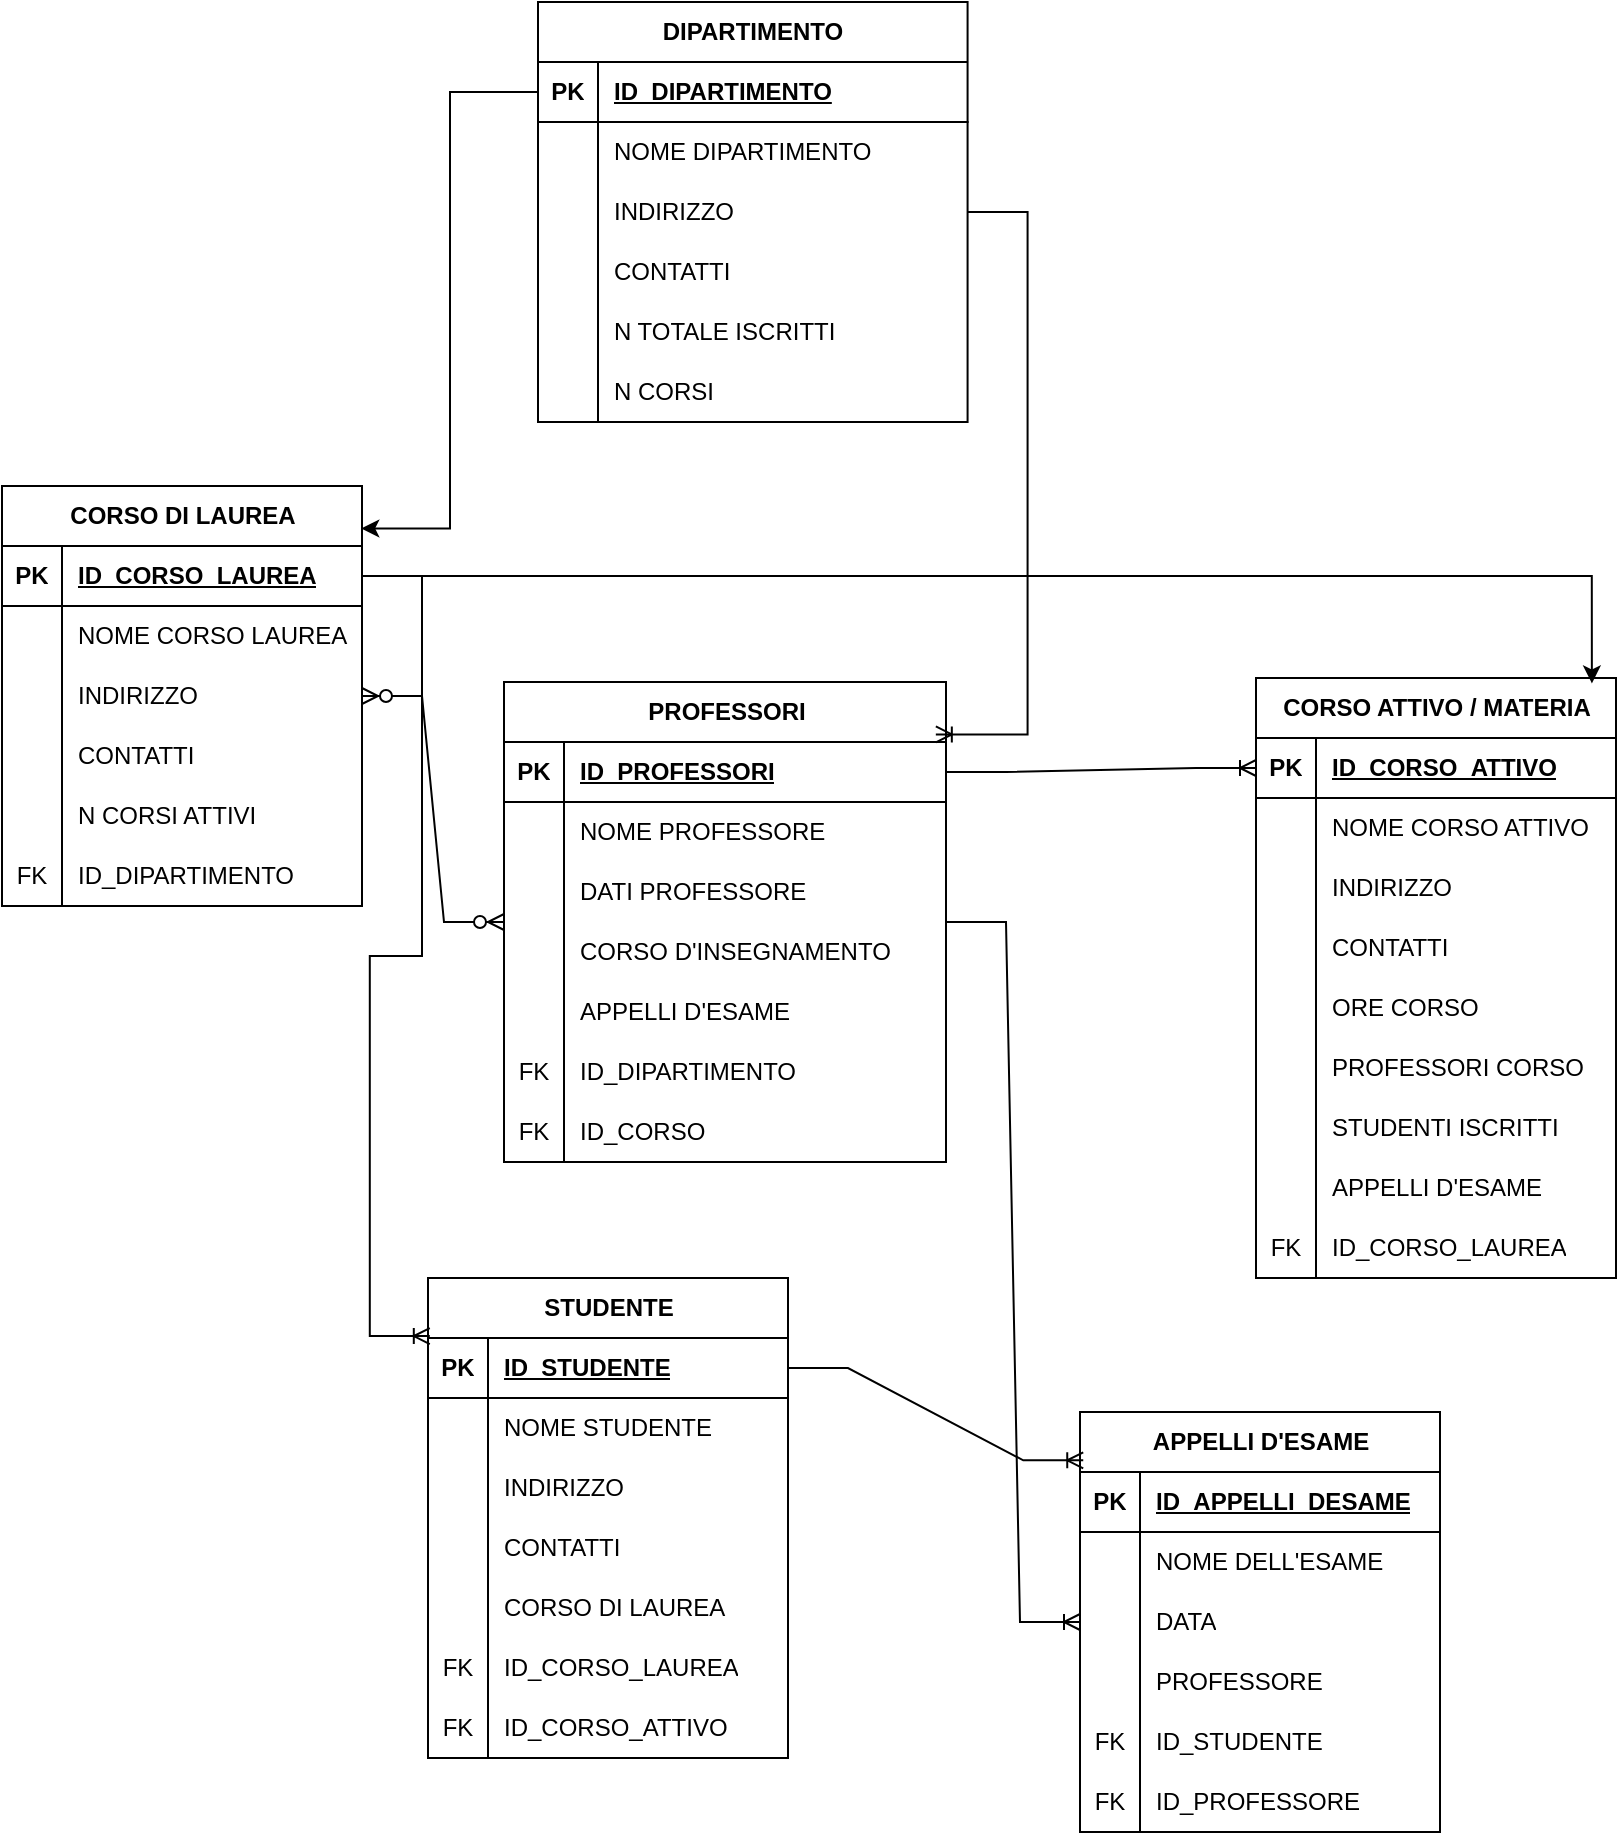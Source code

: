 <mxfile version="27.0.5">
  <diagram name="Pagina-1" id="VRRBLVnCwjJl4GvsyUA9">
    <mxGraphModel dx="1497" dy="1059" grid="0" gridSize="10" guides="1" tooltips="1" connect="1" arrows="1" fold="1" page="0" pageScale="1" pageWidth="827" pageHeight="1169" math="0" shadow="0">
      <root>
        <mxCell id="0" />
        <mxCell id="1" parent="0" />
        <mxCell id="5zxnj5WFLZUuSkXg9gsY-158" value="DIPARTIMENTO" style="shape=table;startSize=30;container=1;collapsible=1;childLayout=tableLayout;fixedRows=1;rowLines=0;fontStyle=1;align=center;resizeLast=1;html=1;" vertex="1" parent="1">
          <mxGeometry x="130" y="-235" width="214.79" height="210" as="geometry" />
        </mxCell>
        <mxCell id="5zxnj5WFLZUuSkXg9gsY-159" value="" style="shape=tableRow;horizontal=0;startSize=0;swimlaneHead=0;swimlaneBody=0;fillColor=none;collapsible=0;dropTarget=0;points=[[0,0.5],[1,0.5]];portConstraint=eastwest;top=0;left=0;right=0;bottom=1;" vertex="1" parent="5zxnj5WFLZUuSkXg9gsY-158">
          <mxGeometry y="30" width="214.79" height="30" as="geometry" />
        </mxCell>
        <mxCell id="5zxnj5WFLZUuSkXg9gsY-160" value="PK" style="shape=partialRectangle;connectable=0;fillColor=none;top=0;left=0;bottom=0;right=0;fontStyle=1;overflow=hidden;whiteSpace=wrap;html=1;" vertex="1" parent="5zxnj5WFLZUuSkXg9gsY-159">
          <mxGeometry width="30" height="30" as="geometry">
            <mxRectangle width="30" height="30" as="alternateBounds" />
          </mxGeometry>
        </mxCell>
        <mxCell id="5zxnj5WFLZUuSkXg9gsY-161" value="ID_DIPARTIMENTO" style="shape=partialRectangle;connectable=0;fillColor=none;top=0;left=0;bottom=0;right=0;align=left;spacingLeft=6;fontStyle=5;overflow=hidden;whiteSpace=wrap;html=1;" vertex="1" parent="5zxnj5WFLZUuSkXg9gsY-159">
          <mxGeometry x="30" width="184.79" height="30" as="geometry">
            <mxRectangle width="184.79" height="30" as="alternateBounds" />
          </mxGeometry>
        </mxCell>
        <mxCell id="5zxnj5WFLZUuSkXg9gsY-193" style="shape=tableRow;horizontal=0;startSize=0;swimlaneHead=0;swimlaneBody=0;fillColor=none;collapsible=0;dropTarget=0;points=[[0,0.5],[1,0.5]];portConstraint=eastwest;top=0;left=0;right=0;bottom=0;" vertex="1" parent="5zxnj5WFLZUuSkXg9gsY-158">
          <mxGeometry y="60" width="214.79" height="30" as="geometry" />
        </mxCell>
        <mxCell id="5zxnj5WFLZUuSkXg9gsY-194" style="shape=partialRectangle;connectable=0;fillColor=none;top=0;left=0;bottom=0;right=0;editable=1;overflow=hidden;whiteSpace=wrap;html=1;" vertex="1" parent="5zxnj5WFLZUuSkXg9gsY-193">
          <mxGeometry width="30" height="30" as="geometry">
            <mxRectangle width="30" height="30" as="alternateBounds" />
          </mxGeometry>
        </mxCell>
        <mxCell id="5zxnj5WFLZUuSkXg9gsY-195" value="NOME DIPARTIMENTO" style="shape=partialRectangle;connectable=0;fillColor=none;top=0;left=0;bottom=0;right=0;align=left;spacingLeft=6;overflow=hidden;whiteSpace=wrap;html=1;" vertex="1" parent="5zxnj5WFLZUuSkXg9gsY-193">
          <mxGeometry x="30" width="184.79" height="30" as="geometry">
            <mxRectangle width="184.79" height="30" as="alternateBounds" />
          </mxGeometry>
        </mxCell>
        <mxCell id="5zxnj5WFLZUuSkXg9gsY-162" value="" style="shape=tableRow;horizontal=0;startSize=0;swimlaneHead=0;swimlaneBody=0;fillColor=none;collapsible=0;dropTarget=0;points=[[0,0.5],[1,0.5]];portConstraint=eastwest;top=0;left=0;right=0;bottom=0;" vertex="1" parent="5zxnj5WFLZUuSkXg9gsY-158">
          <mxGeometry y="90" width="214.79" height="30" as="geometry" />
        </mxCell>
        <mxCell id="5zxnj5WFLZUuSkXg9gsY-163" value="" style="shape=partialRectangle;connectable=0;fillColor=none;top=0;left=0;bottom=0;right=0;editable=1;overflow=hidden;whiteSpace=wrap;html=1;" vertex="1" parent="5zxnj5WFLZUuSkXg9gsY-162">
          <mxGeometry width="30" height="30" as="geometry">
            <mxRectangle width="30" height="30" as="alternateBounds" />
          </mxGeometry>
        </mxCell>
        <mxCell id="5zxnj5WFLZUuSkXg9gsY-164" value="INDIRIZZO" style="shape=partialRectangle;connectable=0;fillColor=none;top=0;left=0;bottom=0;right=0;align=left;spacingLeft=6;overflow=hidden;whiteSpace=wrap;html=1;" vertex="1" parent="5zxnj5WFLZUuSkXg9gsY-162">
          <mxGeometry x="30" width="184.79" height="30" as="geometry">
            <mxRectangle width="184.79" height="30" as="alternateBounds" />
          </mxGeometry>
        </mxCell>
        <mxCell id="5zxnj5WFLZUuSkXg9gsY-165" value="" style="shape=tableRow;horizontal=0;startSize=0;swimlaneHead=0;swimlaneBody=0;fillColor=none;collapsible=0;dropTarget=0;points=[[0,0.5],[1,0.5]];portConstraint=eastwest;top=0;left=0;right=0;bottom=0;" vertex="1" parent="5zxnj5WFLZUuSkXg9gsY-158">
          <mxGeometry y="120" width="214.79" height="30" as="geometry" />
        </mxCell>
        <mxCell id="5zxnj5WFLZUuSkXg9gsY-166" value="" style="shape=partialRectangle;connectable=0;fillColor=none;top=0;left=0;bottom=0;right=0;editable=1;overflow=hidden;whiteSpace=wrap;html=1;" vertex="1" parent="5zxnj5WFLZUuSkXg9gsY-165">
          <mxGeometry width="30" height="30" as="geometry">
            <mxRectangle width="30" height="30" as="alternateBounds" />
          </mxGeometry>
        </mxCell>
        <mxCell id="5zxnj5WFLZUuSkXg9gsY-167" value="CONTATTI" style="shape=partialRectangle;connectable=0;fillColor=none;top=0;left=0;bottom=0;right=0;align=left;spacingLeft=6;overflow=hidden;whiteSpace=wrap;html=1;" vertex="1" parent="5zxnj5WFLZUuSkXg9gsY-165">
          <mxGeometry x="30" width="184.79" height="30" as="geometry">
            <mxRectangle width="184.79" height="30" as="alternateBounds" />
          </mxGeometry>
        </mxCell>
        <mxCell id="5zxnj5WFLZUuSkXg9gsY-171" style="shape=tableRow;horizontal=0;startSize=0;swimlaneHead=0;swimlaneBody=0;fillColor=none;collapsible=0;dropTarget=0;points=[[0,0.5],[1,0.5]];portConstraint=eastwest;top=0;left=0;right=0;bottom=0;" vertex="1" parent="5zxnj5WFLZUuSkXg9gsY-158">
          <mxGeometry y="150" width="214.79" height="30" as="geometry" />
        </mxCell>
        <mxCell id="5zxnj5WFLZUuSkXg9gsY-172" style="shape=partialRectangle;connectable=0;fillColor=none;top=0;left=0;bottom=0;right=0;editable=1;overflow=hidden;whiteSpace=wrap;html=1;" vertex="1" parent="5zxnj5WFLZUuSkXg9gsY-171">
          <mxGeometry width="30" height="30" as="geometry">
            <mxRectangle width="30" height="30" as="alternateBounds" />
          </mxGeometry>
        </mxCell>
        <mxCell id="5zxnj5WFLZUuSkXg9gsY-173" value="N TOTALE ISCRITTI" style="shape=partialRectangle;connectable=0;fillColor=none;top=0;left=0;bottom=0;right=0;align=left;spacingLeft=6;overflow=hidden;whiteSpace=wrap;html=1;" vertex="1" parent="5zxnj5WFLZUuSkXg9gsY-171">
          <mxGeometry x="30" width="184.79" height="30" as="geometry">
            <mxRectangle width="184.79" height="30" as="alternateBounds" />
          </mxGeometry>
        </mxCell>
        <mxCell id="5zxnj5WFLZUuSkXg9gsY-168" value="" style="shape=tableRow;horizontal=0;startSize=0;swimlaneHead=0;swimlaneBody=0;fillColor=none;collapsible=0;dropTarget=0;points=[[0,0.5],[1,0.5]];portConstraint=eastwest;top=0;left=0;right=0;bottom=0;" vertex="1" parent="5zxnj5WFLZUuSkXg9gsY-158">
          <mxGeometry y="180" width="214.79" height="30" as="geometry" />
        </mxCell>
        <mxCell id="5zxnj5WFLZUuSkXg9gsY-169" value="" style="shape=partialRectangle;connectable=0;fillColor=none;top=0;left=0;bottom=0;right=0;editable=1;overflow=hidden;whiteSpace=wrap;html=1;" vertex="1" parent="5zxnj5WFLZUuSkXg9gsY-168">
          <mxGeometry width="30" height="30" as="geometry">
            <mxRectangle width="30" height="30" as="alternateBounds" />
          </mxGeometry>
        </mxCell>
        <mxCell id="5zxnj5WFLZUuSkXg9gsY-170" value="N CORSI&amp;nbsp;" style="shape=partialRectangle;connectable=0;fillColor=none;top=0;left=0;bottom=0;right=0;align=left;spacingLeft=6;overflow=hidden;whiteSpace=wrap;html=1;" vertex="1" parent="5zxnj5WFLZUuSkXg9gsY-168">
          <mxGeometry x="30" width="184.79" height="30" as="geometry">
            <mxRectangle width="184.79" height="30" as="alternateBounds" />
          </mxGeometry>
        </mxCell>
        <mxCell id="5zxnj5WFLZUuSkXg9gsY-177" value="CORSO DI LAUREA" style="shape=table;startSize=30;container=1;collapsible=1;childLayout=tableLayout;fixedRows=1;rowLines=0;fontStyle=1;align=center;resizeLast=1;html=1;" vertex="1" parent="1">
          <mxGeometry x="-138" y="7" width="180" height="210" as="geometry" />
        </mxCell>
        <mxCell id="5zxnj5WFLZUuSkXg9gsY-178" value="" style="shape=tableRow;horizontal=0;startSize=0;swimlaneHead=0;swimlaneBody=0;fillColor=none;collapsible=0;dropTarget=0;points=[[0,0.5],[1,0.5]];portConstraint=eastwest;top=0;left=0;right=0;bottom=1;" vertex="1" parent="5zxnj5WFLZUuSkXg9gsY-177">
          <mxGeometry y="30" width="180" height="30" as="geometry" />
        </mxCell>
        <mxCell id="5zxnj5WFLZUuSkXg9gsY-179" value="PK" style="shape=partialRectangle;connectable=0;fillColor=none;top=0;left=0;bottom=0;right=0;fontStyle=1;overflow=hidden;whiteSpace=wrap;html=1;" vertex="1" parent="5zxnj5WFLZUuSkXg9gsY-178">
          <mxGeometry width="30" height="30" as="geometry">
            <mxRectangle width="30" height="30" as="alternateBounds" />
          </mxGeometry>
        </mxCell>
        <mxCell id="5zxnj5WFLZUuSkXg9gsY-180" value="ID_CORSO_LAUREA" style="shape=partialRectangle;connectable=0;fillColor=none;top=0;left=0;bottom=0;right=0;align=left;spacingLeft=6;fontStyle=5;overflow=hidden;whiteSpace=wrap;html=1;" vertex="1" parent="5zxnj5WFLZUuSkXg9gsY-178">
          <mxGeometry x="30" width="150" height="30" as="geometry">
            <mxRectangle width="150" height="30" as="alternateBounds" />
          </mxGeometry>
        </mxCell>
        <mxCell id="5zxnj5WFLZUuSkXg9gsY-181" value="" style="shape=tableRow;horizontal=0;startSize=0;swimlaneHead=0;swimlaneBody=0;fillColor=none;collapsible=0;dropTarget=0;points=[[0,0.5],[1,0.5]];portConstraint=eastwest;top=0;left=0;right=0;bottom=0;" vertex="1" parent="5zxnj5WFLZUuSkXg9gsY-177">
          <mxGeometry y="60" width="180" height="30" as="geometry" />
        </mxCell>
        <mxCell id="5zxnj5WFLZUuSkXg9gsY-182" value="" style="shape=partialRectangle;connectable=0;fillColor=none;top=0;left=0;bottom=0;right=0;editable=1;overflow=hidden;whiteSpace=wrap;html=1;" vertex="1" parent="5zxnj5WFLZUuSkXg9gsY-181">
          <mxGeometry width="30" height="30" as="geometry">
            <mxRectangle width="30" height="30" as="alternateBounds" />
          </mxGeometry>
        </mxCell>
        <mxCell id="5zxnj5WFLZUuSkXg9gsY-183" value="NOME CORSO LAUREA" style="shape=partialRectangle;connectable=0;fillColor=none;top=0;left=0;bottom=0;right=0;align=left;spacingLeft=6;overflow=hidden;whiteSpace=wrap;html=1;" vertex="1" parent="5zxnj5WFLZUuSkXg9gsY-181">
          <mxGeometry x="30" width="150" height="30" as="geometry">
            <mxRectangle width="150" height="30" as="alternateBounds" />
          </mxGeometry>
        </mxCell>
        <mxCell id="5zxnj5WFLZUuSkXg9gsY-184" value="" style="shape=tableRow;horizontal=0;startSize=0;swimlaneHead=0;swimlaneBody=0;fillColor=none;collapsible=0;dropTarget=0;points=[[0,0.5],[1,0.5]];portConstraint=eastwest;top=0;left=0;right=0;bottom=0;" vertex="1" parent="5zxnj5WFLZUuSkXg9gsY-177">
          <mxGeometry y="90" width="180" height="30" as="geometry" />
        </mxCell>
        <mxCell id="5zxnj5WFLZUuSkXg9gsY-185" value="" style="shape=partialRectangle;connectable=0;fillColor=none;top=0;left=0;bottom=0;right=0;editable=1;overflow=hidden;whiteSpace=wrap;html=1;" vertex="1" parent="5zxnj5WFLZUuSkXg9gsY-184">
          <mxGeometry width="30" height="30" as="geometry">
            <mxRectangle width="30" height="30" as="alternateBounds" />
          </mxGeometry>
        </mxCell>
        <mxCell id="5zxnj5WFLZUuSkXg9gsY-186" value="INDIRIZZO" style="shape=partialRectangle;connectable=0;fillColor=none;top=0;left=0;bottom=0;right=0;align=left;spacingLeft=6;overflow=hidden;whiteSpace=wrap;html=1;" vertex="1" parent="5zxnj5WFLZUuSkXg9gsY-184">
          <mxGeometry x="30" width="150" height="30" as="geometry">
            <mxRectangle width="150" height="30" as="alternateBounds" />
          </mxGeometry>
        </mxCell>
        <mxCell id="5zxnj5WFLZUuSkXg9gsY-187" value="" style="shape=tableRow;horizontal=0;startSize=0;swimlaneHead=0;swimlaneBody=0;fillColor=none;collapsible=0;dropTarget=0;points=[[0,0.5],[1,0.5]];portConstraint=eastwest;top=0;left=0;right=0;bottom=0;" vertex="1" parent="5zxnj5WFLZUuSkXg9gsY-177">
          <mxGeometry y="120" width="180" height="30" as="geometry" />
        </mxCell>
        <mxCell id="5zxnj5WFLZUuSkXg9gsY-188" value="" style="shape=partialRectangle;connectable=0;fillColor=none;top=0;left=0;bottom=0;right=0;editable=1;overflow=hidden;whiteSpace=wrap;html=1;" vertex="1" parent="5zxnj5WFLZUuSkXg9gsY-187">
          <mxGeometry width="30" height="30" as="geometry">
            <mxRectangle width="30" height="30" as="alternateBounds" />
          </mxGeometry>
        </mxCell>
        <mxCell id="5zxnj5WFLZUuSkXg9gsY-189" value="CONTATTI" style="shape=partialRectangle;connectable=0;fillColor=none;top=0;left=0;bottom=0;right=0;align=left;spacingLeft=6;overflow=hidden;whiteSpace=wrap;html=1;" vertex="1" parent="5zxnj5WFLZUuSkXg9gsY-187">
          <mxGeometry x="30" width="150" height="30" as="geometry">
            <mxRectangle width="150" height="30" as="alternateBounds" />
          </mxGeometry>
        </mxCell>
        <mxCell id="5zxnj5WFLZUuSkXg9gsY-196" style="shape=tableRow;horizontal=0;startSize=0;swimlaneHead=0;swimlaneBody=0;fillColor=none;collapsible=0;dropTarget=0;points=[[0,0.5],[1,0.5]];portConstraint=eastwest;top=0;left=0;right=0;bottom=0;" vertex="1" parent="5zxnj5WFLZUuSkXg9gsY-177">
          <mxGeometry y="150" width="180" height="30" as="geometry" />
        </mxCell>
        <mxCell id="5zxnj5WFLZUuSkXg9gsY-197" style="shape=partialRectangle;connectable=0;fillColor=none;top=0;left=0;bottom=0;right=0;editable=1;overflow=hidden;whiteSpace=wrap;html=1;" vertex="1" parent="5zxnj5WFLZUuSkXg9gsY-196">
          <mxGeometry width="30" height="30" as="geometry">
            <mxRectangle width="30" height="30" as="alternateBounds" />
          </mxGeometry>
        </mxCell>
        <mxCell id="5zxnj5WFLZUuSkXg9gsY-198" value="N CORSI ATTIVI" style="shape=partialRectangle;connectable=0;fillColor=none;top=0;left=0;bottom=0;right=0;align=left;spacingLeft=6;overflow=hidden;whiteSpace=wrap;html=1;" vertex="1" parent="5zxnj5WFLZUuSkXg9gsY-196">
          <mxGeometry x="30" width="150" height="30" as="geometry">
            <mxRectangle width="150" height="30" as="alternateBounds" />
          </mxGeometry>
        </mxCell>
        <mxCell id="5zxnj5WFLZUuSkXg9gsY-285" style="shape=tableRow;horizontal=0;startSize=0;swimlaneHead=0;swimlaneBody=0;fillColor=none;collapsible=0;dropTarget=0;points=[[0,0.5],[1,0.5]];portConstraint=eastwest;top=0;left=0;right=0;bottom=0;" vertex="1" parent="5zxnj5WFLZUuSkXg9gsY-177">
          <mxGeometry y="180" width="180" height="30" as="geometry" />
        </mxCell>
        <mxCell id="5zxnj5WFLZUuSkXg9gsY-286" value="FK" style="shape=partialRectangle;connectable=0;fillColor=none;top=0;left=0;bottom=0;right=0;editable=1;overflow=hidden;whiteSpace=wrap;html=1;" vertex="1" parent="5zxnj5WFLZUuSkXg9gsY-285">
          <mxGeometry width="30" height="30" as="geometry">
            <mxRectangle width="30" height="30" as="alternateBounds" />
          </mxGeometry>
        </mxCell>
        <mxCell id="5zxnj5WFLZUuSkXg9gsY-287" value="ID_DIPARTIMENTO" style="shape=partialRectangle;connectable=0;fillColor=none;top=0;left=0;bottom=0;right=0;align=left;spacingLeft=6;overflow=hidden;whiteSpace=wrap;html=1;" vertex="1" parent="5zxnj5WFLZUuSkXg9gsY-285">
          <mxGeometry x="30" width="150" height="30" as="geometry">
            <mxRectangle width="150" height="30" as="alternateBounds" />
          </mxGeometry>
        </mxCell>
        <mxCell id="5zxnj5WFLZUuSkXg9gsY-202" value="PROFESSORI" style="shape=table;startSize=30;container=1;collapsible=1;childLayout=tableLayout;fixedRows=1;rowLines=0;fontStyle=1;align=center;resizeLast=1;html=1;" vertex="1" parent="1">
          <mxGeometry x="113" y="105" width="221" height="240" as="geometry" />
        </mxCell>
        <mxCell id="5zxnj5WFLZUuSkXg9gsY-203" value="" style="shape=tableRow;horizontal=0;startSize=0;swimlaneHead=0;swimlaneBody=0;fillColor=none;collapsible=0;dropTarget=0;points=[[0,0.5],[1,0.5]];portConstraint=eastwest;top=0;left=0;right=0;bottom=1;" vertex="1" parent="5zxnj5WFLZUuSkXg9gsY-202">
          <mxGeometry y="30" width="221" height="30" as="geometry" />
        </mxCell>
        <mxCell id="5zxnj5WFLZUuSkXg9gsY-204" value="PK" style="shape=partialRectangle;connectable=0;fillColor=none;top=0;left=0;bottom=0;right=0;fontStyle=1;overflow=hidden;whiteSpace=wrap;html=1;" vertex="1" parent="5zxnj5WFLZUuSkXg9gsY-203">
          <mxGeometry width="30" height="30" as="geometry">
            <mxRectangle width="30" height="30" as="alternateBounds" />
          </mxGeometry>
        </mxCell>
        <mxCell id="5zxnj5WFLZUuSkXg9gsY-205" value="ID_PROFESSORI" style="shape=partialRectangle;connectable=0;fillColor=none;top=0;left=0;bottom=0;right=0;align=left;spacingLeft=6;fontStyle=5;overflow=hidden;whiteSpace=wrap;html=1;" vertex="1" parent="5zxnj5WFLZUuSkXg9gsY-203">
          <mxGeometry x="30" width="191" height="30" as="geometry">
            <mxRectangle width="191" height="30" as="alternateBounds" />
          </mxGeometry>
        </mxCell>
        <mxCell id="5zxnj5WFLZUuSkXg9gsY-206" value="" style="shape=tableRow;horizontal=0;startSize=0;swimlaneHead=0;swimlaneBody=0;fillColor=none;collapsible=0;dropTarget=0;points=[[0,0.5],[1,0.5]];portConstraint=eastwest;top=0;left=0;right=0;bottom=0;" vertex="1" parent="5zxnj5WFLZUuSkXg9gsY-202">
          <mxGeometry y="60" width="221" height="30" as="geometry" />
        </mxCell>
        <mxCell id="5zxnj5WFLZUuSkXg9gsY-207" value="" style="shape=partialRectangle;connectable=0;fillColor=none;top=0;left=0;bottom=0;right=0;editable=1;overflow=hidden;whiteSpace=wrap;html=1;" vertex="1" parent="5zxnj5WFLZUuSkXg9gsY-206">
          <mxGeometry width="30" height="30" as="geometry">
            <mxRectangle width="30" height="30" as="alternateBounds" />
          </mxGeometry>
        </mxCell>
        <mxCell id="5zxnj5WFLZUuSkXg9gsY-208" value="NOME PROFESSORE" style="shape=partialRectangle;connectable=0;fillColor=none;top=0;left=0;bottom=0;right=0;align=left;spacingLeft=6;overflow=hidden;whiteSpace=wrap;html=1;" vertex="1" parent="5zxnj5WFLZUuSkXg9gsY-206">
          <mxGeometry x="30" width="191" height="30" as="geometry">
            <mxRectangle width="191" height="30" as="alternateBounds" />
          </mxGeometry>
        </mxCell>
        <mxCell id="5zxnj5WFLZUuSkXg9gsY-209" value="" style="shape=tableRow;horizontal=0;startSize=0;swimlaneHead=0;swimlaneBody=0;fillColor=none;collapsible=0;dropTarget=0;points=[[0,0.5],[1,0.5]];portConstraint=eastwest;top=0;left=0;right=0;bottom=0;" vertex="1" parent="5zxnj5WFLZUuSkXg9gsY-202">
          <mxGeometry y="90" width="221" height="30" as="geometry" />
        </mxCell>
        <mxCell id="5zxnj5WFLZUuSkXg9gsY-210" value="" style="shape=partialRectangle;connectable=0;fillColor=none;top=0;left=0;bottom=0;right=0;editable=1;overflow=hidden;whiteSpace=wrap;html=1;" vertex="1" parent="5zxnj5WFLZUuSkXg9gsY-209">
          <mxGeometry width="30" height="30" as="geometry">
            <mxRectangle width="30" height="30" as="alternateBounds" />
          </mxGeometry>
        </mxCell>
        <mxCell id="5zxnj5WFLZUuSkXg9gsY-211" value="DATI PROFESSORE" style="shape=partialRectangle;connectable=0;fillColor=none;top=0;left=0;bottom=0;right=0;align=left;spacingLeft=6;overflow=hidden;whiteSpace=wrap;html=1;" vertex="1" parent="5zxnj5WFLZUuSkXg9gsY-209">
          <mxGeometry x="30" width="191" height="30" as="geometry">
            <mxRectangle width="191" height="30" as="alternateBounds" />
          </mxGeometry>
        </mxCell>
        <mxCell id="5zxnj5WFLZUuSkXg9gsY-212" value="" style="shape=tableRow;horizontal=0;startSize=0;swimlaneHead=0;swimlaneBody=0;fillColor=none;collapsible=0;dropTarget=0;points=[[0,0.5],[1,0.5]];portConstraint=eastwest;top=0;left=0;right=0;bottom=0;" vertex="1" parent="5zxnj5WFLZUuSkXg9gsY-202">
          <mxGeometry y="120" width="221" height="30" as="geometry" />
        </mxCell>
        <mxCell id="5zxnj5WFLZUuSkXg9gsY-213" value="" style="shape=partialRectangle;connectable=0;fillColor=none;top=0;left=0;bottom=0;right=0;editable=1;overflow=hidden;whiteSpace=wrap;html=1;" vertex="1" parent="5zxnj5WFLZUuSkXg9gsY-212">
          <mxGeometry width="30" height="30" as="geometry">
            <mxRectangle width="30" height="30" as="alternateBounds" />
          </mxGeometry>
        </mxCell>
        <mxCell id="5zxnj5WFLZUuSkXg9gsY-214" value="CORSO D&#39;INSEGNAMENTO" style="shape=partialRectangle;connectable=0;fillColor=none;top=0;left=0;bottom=0;right=0;align=left;spacingLeft=6;overflow=hidden;whiteSpace=wrap;html=1;" vertex="1" parent="5zxnj5WFLZUuSkXg9gsY-212">
          <mxGeometry x="30" width="191" height="30" as="geometry">
            <mxRectangle width="191" height="30" as="alternateBounds" />
          </mxGeometry>
        </mxCell>
        <mxCell id="5zxnj5WFLZUuSkXg9gsY-215" style="shape=tableRow;horizontal=0;startSize=0;swimlaneHead=0;swimlaneBody=0;fillColor=none;collapsible=0;dropTarget=0;points=[[0,0.5],[1,0.5]];portConstraint=eastwest;top=0;left=0;right=0;bottom=0;" vertex="1" parent="5zxnj5WFLZUuSkXg9gsY-202">
          <mxGeometry y="150" width="221" height="30" as="geometry" />
        </mxCell>
        <mxCell id="5zxnj5WFLZUuSkXg9gsY-216" style="shape=partialRectangle;connectable=0;fillColor=none;top=0;left=0;bottom=0;right=0;editable=1;overflow=hidden;whiteSpace=wrap;html=1;" vertex="1" parent="5zxnj5WFLZUuSkXg9gsY-215">
          <mxGeometry width="30" height="30" as="geometry">
            <mxRectangle width="30" height="30" as="alternateBounds" />
          </mxGeometry>
        </mxCell>
        <mxCell id="5zxnj5WFLZUuSkXg9gsY-217" value="APPELLI D&#39;ESAME" style="shape=partialRectangle;connectable=0;fillColor=none;top=0;left=0;bottom=0;right=0;align=left;spacingLeft=6;overflow=hidden;whiteSpace=wrap;html=1;" vertex="1" parent="5zxnj5WFLZUuSkXg9gsY-215">
          <mxGeometry x="30" width="191" height="30" as="geometry">
            <mxRectangle width="191" height="30" as="alternateBounds" />
          </mxGeometry>
        </mxCell>
        <mxCell id="5zxnj5WFLZUuSkXg9gsY-336" style="shape=tableRow;horizontal=0;startSize=0;swimlaneHead=0;swimlaneBody=0;fillColor=none;collapsible=0;dropTarget=0;points=[[0,0.5],[1,0.5]];portConstraint=eastwest;top=0;left=0;right=0;bottom=0;" vertex="1" parent="5zxnj5WFLZUuSkXg9gsY-202">
          <mxGeometry y="180" width="221" height="30" as="geometry" />
        </mxCell>
        <mxCell id="5zxnj5WFLZUuSkXg9gsY-337" value="FK" style="shape=partialRectangle;connectable=0;fillColor=none;top=0;left=0;bottom=0;right=0;editable=1;overflow=hidden;whiteSpace=wrap;html=1;" vertex="1" parent="5zxnj5WFLZUuSkXg9gsY-336">
          <mxGeometry width="30" height="30" as="geometry">
            <mxRectangle width="30" height="30" as="alternateBounds" />
          </mxGeometry>
        </mxCell>
        <mxCell id="5zxnj5WFLZUuSkXg9gsY-338" value="ID_DIPARTIMENTO" style="shape=partialRectangle;connectable=0;fillColor=none;top=0;left=0;bottom=0;right=0;align=left;spacingLeft=6;overflow=hidden;whiteSpace=wrap;html=1;" vertex="1" parent="5zxnj5WFLZUuSkXg9gsY-336">
          <mxGeometry x="30" width="191" height="30" as="geometry">
            <mxRectangle width="191" height="30" as="alternateBounds" />
          </mxGeometry>
        </mxCell>
        <mxCell id="5zxnj5WFLZUuSkXg9gsY-339" style="shape=tableRow;horizontal=0;startSize=0;swimlaneHead=0;swimlaneBody=0;fillColor=none;collapsible=0;dropTarget=0;points=[[0,0.5],[1,0.5]];portConstraint=eastwest;top=0;left=0;right=0;bottom=0;" vertex="1" parent="5zxnj5WFLZUuSkXg9gsY-202">
          <mxGeometry y="210" width="221" height="30" as="geometry" />
        </mxCell>
        <mxCell id="5zxnj5WFLZUuSkXg9gsY-340" value="FK" style="shape=partialRectangle;connectable=0;fillColor=none;top=0;left=0;bottom=0;right=0;editable=1;overflow=hidden;whiteSpace=wrap;html=1;" vertex="1" parent="5zxnj5WFLZUuSkXg9gsY-339">
          <mxGeometry width="30" height="30" as="geometry">
            <mxRectangle width="30" height="30" as="alternateBounds" />
          </mxGeometry>
        </mxCell>
        <mxCell id="5zxnj5WFLZUuSkXg9gsY-341" value="ID_CORSO" style="shape=partialRectangle;connectable=0;fillColor=none;top=0;left=0;bottom=0;right=0;align=left;spacingLeft=6;overflow=hidden;whiteSpace=wrap;html=1;" vertex="1" parent="5zxnj5WFLZUuSkXg9gsY-339">
          <mxGeometry x="30" width="191" height="30" as="geometry">
            <mxRectangle width="191" height="30" as="alternateBounds" />
          </mxGeometry>
        </mxCell>
        <mxCell id="5zxnj5WFLZUuSkXg9gsY-224" value="CORSO ATTIVO / MATERIA" style="shape=table;startSize=30;container=1;collapsible=1;childLayout=tableLayout;fixedRows=1;rowLines=0;fontStyle=1;align=center;resizeLast=1;html=1;" vertex="1" parent="1">
          <mxGeometry x="489" y="103" width="180" height="300" as="geometry" />
        </mxCell>
        <mxCell id="5zxnj5WFLZUuSkXg9gsY-225" value="" style="shape=tableRow;horizontal=0;startSize=0;swimlaneHead=0;swimlaneBody=0;fillColor=none;collapsible=0;dropTarget=0;points=[[0,0.5],[1,0.5]];portConstraint=eastwest;top=0;left=0;right=0;bottom=1;" vertex="1" parent="5zxnj5WFLZUuSkXg9gsY-224">
          <mxGeometry y="30" width="180" height="30" as="geometry" />
        </mxCell>
        <mxCell id="5zxnj5WFLZUuSkXg9gsY-226" value="PK" style="shape=partialRectangle;connectable=0;fillColor=none;top=0;left=0;bottom=0;right=0;fontStyle=1;overflow=hidden;whiteSpace=wrap;html=1;" vertex="1" parent="5zxnj5WFLZUuSkXg9gsY-225">
          <mxGeometry width="30" height="30" as="geometry">
            <mxRectangle width="30" height="30" as="alternateBounds" />
          </mxGeometry>
        </mxCell>
        <mxCell id="5zxnj5WFLZUuSkXg9gsY-227" value="ID_CORSO_ATTIVO" style="shape=partialRectangle;connectable=0;fillColor=none;top=0;left=0;bottom=0;right=0;align=left;spacingLeft=6;fontStyle=5;overflow=hidden;whiteSpace=wrap;html=1;" vertex="1" parent="5zxnj5WFLZUuSkXg9gsY-225">
          <mxGeometry x="30" width="150" height="30" as="geometry">
            <mxRectangle width="150" height="30" as="alternateBounds" />
          </mxGeometry>
        </mxCell>
        <mxCell id="5zxnj5WFLZUuSkXg9gsY-228" value="" style="shape=tableRow;horizontal=0;startSize=0;swimlaneHead=0;swimlaneBody=0;fillColor=none;collapsible=0;dropTarget=0;points=[[0,0.5],[1,0.5]];portConstraint=eastwest;top=0;left=0;right=0;bottom=0;" vertex="1" parent="5zxnj5WFLZUuSkXg9gsY-224">
          <mxGeometry y="60" width="180" height="30" as="geometry" />
        </mxCell>
        <mxCell id="5zxnj5WFLZUuSkXg9gsY-229" value="" style="shape=partialRectangle;connectable=0;fillColor=none;top=0;left=0;bottom=0;right=0;editable=1;overflow=hidden;whiteSpace=wrap;html=1;" vertex="1" parent="5zxnj5WFLZUuSkXg9gsY-228">
          <mxGeometry width="30" height="30" as="geometry">
            <mxRectangle width="30" height="30" as="alternateBounds" />
          </mxGeometry>
        </mxCell>
        <mxCell id="5zxnj5WFLZUuSkXg9gsY-230" value="NOME CORSO ATTIVO" style="shape=partialRectangle;connectable=0;fillColor=none;top=0;left=0;bottom=0;right=0;align=left;spacingLeft=6;overflow=hidden;whiteSpace=wrap;html=1;" vertex="1" parent="5zxnj5WFLZUuSkXg9gsY-228">
          <mxGeometry x="30" width="150" height="30" as="geometry">
            <mxRectangle width="150" height="30" as="alternateBounds" />
          </mxGeometry>
        </mxCell>
        <mxCell id="5zxnj5WFLZUuSkXg9gsY-231" value="" style="shape=tableRow;horizontal=0;startSize=0;swimlaneHead=0;swimlaneBody=0;fillColor=none;collapsible=0;dropTarget=0;points=[[0,0.5],[1,0.5]];portConstraint=eastwest;top=0;left=0;right=0;bottom=0;" vertex="1" parent="5zxnj5WFLZUuSkXg9gsY-224">
          <mxGeometry y="90" width="180" height="30" as="geometry" />
        </mxCell>
        <mxCell id="5zxnj5WFLZUuSkXg9gsY-232" value="" style="shape=partialRectangle;connectable=0;fillColor=none;top=0;left=0;bottom=0;right=0;editable=1;overflow=hidden;whiteSpace=wrap;html=1;" vertex="1" parent="5zxnj5WFLZUuSkXg9gsY-231">
          <mxGeometry width="30" height="30" as="geometry">
            <mxRectangle width="30" height="30" as="alternateBounds" />
          </mxGeometry>
        </mxCell>
        <mxCell id="5zxnj5WFLZUuSkXg9gsY-233" value="INDIRIZZO&amp;nbsp;" style="shape=partialRectangle;connectable=0;fillColor=none;top=0;left=0;bottom=0;right=0;align=left;spacingLeft=6;overflow=hidden;whiteSpace=wrap;html=1;" vertex="1" parent="5zxnj5WFLZUuSkXg9gsY-231">
          <mxGeometry x="30" width="150" height="30" as="geometry">
            <mxRectangle width="150" height="30" as="alternateBounds" />
          </mxGeometry>
        </mxCell>
        <mxCell id="5zxnj5WFLZUuSkXg9gsY-234" value="" style="shape=tableRow;horizontal=0;startSize=0;swimlaneHead=0;swimlaneBody=0;fillColor=none;collapsible=0;dropTarget=0;points=[[0,0.5],[1,0.5]];portConstraint=eastwest;top=0;left=0;right=0;bottom=0;" vertex="1" parent="5zxnj5WFLZUuSkXg9gsY-224">
          <mxGeometry y="120" width="180" height="30" as="geometry" />
        </mxCell>
        <mxCell id="5zxnj5WFLZUuSkXg9gsY-235" value="" style="shape=partialRectangle;connectable=0;fillColor=none;top=0;left=0;bottom=0;right=0;editable=1;overflow=hidden;whiteSpace=wrap;html=1;" vertex="1" parent="5zxnj5WFLZUuSkXg9gsY-234">
          <mxGeometry width="30" height="30" as="geometry">
            <mxRectangle width="30" height="30" as="alternateBounds" />
          </mxGeometry>
        </mxCell>
        <mxCell id="5zxnj5WFLZUuSkXg9gsY-236" value="CONTATTI" style="shape=partialRectangle;connectable=0;fillColor=none;top=0;left=0;bottom=0;right=0;align=left;spacingLeft=6;overflow=hidden;whiteSpace=wrap;html=1;" vertex="1" parent="5zxnj5WFLZUuSkXg9gsY-234">
          <mxGeometry x="30" width="150" height="30" as="geometry">
            <mxRectangle width="150" height="30" as="alternateBounds" />
          </mxGeometry>
        </mxCell>
        <mxCell id="5zxnj5WFLZUuSkXg9gsY-255" style="shape=tableRow;horizontal=0;startSize=0;swimlaneHead=0;swimlaneBody=0;fillColor=none;collapsible=0;dropTarget=0;points=[[0,0.5],[1,0.5]];portConstraint=eastwest;top=0;left=0;right=0;bottom=0;" vertex="1" parent="5zxnj5WFLZUuSkXg9gsY-224">
          <mxGeometry y="150" width="180" height="30" as="geometry" />
        </mxCell>
        <mxCell id="5zxnj5WFLZUuSkXg9gsY-256" style="shape=partialRectangle;connectable=0;fillColor=none;top=0;left=0;bottom=0;right=0;editable=1;overflow=hidden;whiteSpace=wrap;html=1;" vertex="1" parent="5zxnj5WFLZUuSkXg9gsY-255">
          <mxGeometry width="30" height="30" as="geometry">
            <mxRectangle width="30" height="30" as="alternateBounds" />
          </mxGeometry>
        </mxCell>
        <mxCell id="5zxnj5WFLZUuSkXg9gsY-257" value="ORE CORSO&amp;nbsp;" style="shape=partialRectangle;connectable=0;fillColor=none;top=0;left=0;bottom=0;right=0;align=left;spacingLeft=6;overflow=hidden;whiteSpace=wrap;html=1;" vertex="1" parent="5zxnj5WFLZUuSkXg9gsY-255">
          <mxGeometry x="30" width="150" height="30" as="geometry">
            <mxRectangle width="150" height="30" as="alternateBounds" />
          </mxGeometry>
        </mxCell>
        <mxCell id="5zxnj5WFLZUuSkXg9gsY-252" style="shape=tableRow;horizontal=0;startSize=0;swimlaneHead=0;swimlaneBody=0;fillColor=none;collapsible=0;dropTarget=0;points=[[0,0.5],[1,0.5]];portConstraint=eastwest;top=0;left=0;right=0;bottom=0;" vertex="1" parent="5zxnj5WFLZUuSkXg9gsY-224">
          <mxGeometry y="180" width="180" height="30" as="geometry" />
        </mxCell>
        <mxCell id="5zxnj5WFLZUuSkXg9gsY-253" style="shape=partialRectangle;connectable=0;fillColor=none;top=0;left=0;bottom=0;right=0;editable=1;overflow=hidden;whiteSpace=wrap;html=1;" vertex="1" parent="5zxnj5WFLZUuSkXg9gsY-252">
          <mxGeometry width="30" height="30" as="geometry">
            <mxRectangle width="30" height="30" as="alternateBounds" />
          </mxGeometry>
        </mxCell>
        <mxCell id="5zxnj5WFLZUuSkXg9gsY-254" value="PROFESSORI CORSO" style="shape=partialRectangle;connectable=0;fillColor=none;top=0;left=0;bottom=0;right=0;align=left;spacingLeft=6;overflow=hidden;whiteSpace=wrap;html=1;" vertex="1" parent="5zxnj5WFLZUuSkXg9gsY-252">
          <mxGeometry x="30" width="150" height="30" as="geometry">
            <mxRectangle width="150" height="30" as="alternateBounds" />
          </mxGeometry>
        </mxCell>
        <mxCell id="5zxnj5WFLZUuSkXg9gsY-249" style="shape=tableRow;horizontal=0;startSize=0;swimlaneHead=0;swimlaneBody=0;fillColor=none;collapsible=0;dropTarget=0;points=[[0,0.5],[1,0.5]];portConstraint=eastwest;top=0;left=0;right=0;bottom=0;" vertex="1" parent="5zxnj5WFLZUuSkXg9gsY-224">
          <mxGeometry y="210" width="180" height="30" as="geometry" />
        </mxCell>
        <mxCell id="5zxnj5WFLZUuSkXg9gsY-250" style="shape=partialRectangle;connectable=0;fillColor=none;top=0;left=0;bottom=0;right=0;editable=1;overflow=hidden;whiteSpace=wrap;html=1;" vertex="1" parent="5zxnj5WFLZUuSkXg9gsY-249">
          <mxGeometry width="30" height="30" as="geometry">
            <mxRectangle width="30" height="30" as="alternateBounds" />
          </mxGeometry>
        </mxCell>
        <mxCell id="5zxnj5WFLZUuSkXg9gsY-251" value="STUDENTI ISCRITTI" style="shape=partialRectangle;connectable=0;fillColor=none;top=0;left=0;bottom=0;right=0;align=left;spacingLeft=6;overflow=hidden;whiteSpace=wrap;html=1;" vertex="1" parent="5zxnj5WFLZUuSkXg9gsY-249">
          <mxGeometry x="30" width="150" height="30" as="geometry">
            <mxRectangle width="150" height="30" as="alternateBounds" />
          </mxGeometry>
        </mxCell>
        <mxCell id="5zxnj5WFLZUuSkXg9gsY-246" style="shape=tableRow;horizontal=0;startSize=0;swimlaneHead=0;swimlaneBody=0;fillColor=none;collapsible=0;dropTarget=0;points=[[0,0.5],[1,0.5]];portConstraint=eastwest;top=0;left=0;right=0;bottom=0;" vertex="1" parent="5zxnj5WFLZUuSkXg9gsY-224">
          <mxGeometry y="240" width="180" height="30" as="geometry" />
        </mxCell>
        <mxCell id="5zxnj5WFLZUuSkXg9gsY-247" style="shape=partialRectangle;connectable=0;fillColor=none;top=0;left=0;bottom=0;right=0;editable=1;overflow=hidden;whiteSpace=wrap;html=1;" vertex="1" parent="5zxnj5WFLZUuSkXg9gsY-246">
          <mxGeometry width="30" height="30" as="geometry">
            <mxRectangle width="30" height="30" as="alternateBounds" />
          </mxGeometry>
        </mxCell>
        <mxCell id="5zxnj5WFLZUuSkXg9gsY-248" value="APPELLI D&#39;ESAME" style="shape=partialRectangle;connectable=0;fillColor=none;top=0;left=0;bottom=0;right=0;align=left;spacingLeft=6;overflow=hidden;whiteSpace=wrap;html=1;" vertex="1" parent="5zxnj5WFLZUuSkXg9gsY-246">
          <mxGeometry x="30" width="150" height="30" as="geometry">
            <mxRectangle width="150" height="30" as="alternateBounds" />
          </mxGeometry>
        </mxCell>
        <mxCell id="5zxnj5WFLZUuSkXg9gsY-289" style="shape=tableRow;horizontal=0;startSize=0;swimlaneHead=0;swimlaneBody=0;fillColor=none;collapsible=0;dropTarget=0;points=[[0,0.5],[1,0.5]];portConstraint=eastwest;top=0;left=0;right=0;bottom=0;" vertex="1" parent="5zxnj5WFLZUuSkXg9gsY-224">
          <mxGeometry y="270" width="180" height="30" as="geometry" />
        </mxCell>
        <mxCell id="5zxnj5WFLZUuSkXg9gsY-290" value="FK" style="shape=partialRectangle;connectable=0;fillColor=none;top=0;left=0;bottom=0;right=0;editable=1;overflow=hidden;whiteSpace=wrap;html=1;" vertex="1" parent="5zxnj5WFLZUuSkXg9gsY-289">
          <mxGeometry width="30" height="30" as="geometry">
            <mxRectangle width="30" height="30" as="alternateBounds" />
          </mxGeometry>
        </mxCell>
        <mxCell id="5zxnj5WFLZUuSkXg9gsY-291" value="ID_CORSO_LAUREA" style="shape=partialRectangle;connectable=0;fillColor=none;top=0;left=0;bottom=0;right=0;align=left;spacingLeft=6;overflow=hidden;whiteSpace=wrap;html=1;" vertex="1" parent="5zxnj5WFLZUuSkXg9gsY-289">
          <mxGeometry x="30" width="150" height="30" as="geometry">
            <mxRectangle width="150" height="30" as="alternateBounds" />
          </mxGeometry>
        </mxCell>
        <mxCell id="5zxnj5WFLZUuSkXg9gsY-258" value="STUDENTE" style="shape=table;startSize=30;container=1;collapsible=1;childLayout=tableLayout;fixedRows=1;rowLines=0;fontStyle=1;align=center;resizeLast=1;html=1;" vertex="1" parent="1">
          <mxGeometry x="75" y="403" width="180" height="240" as="geometry" />
        </mxCell>
        <mxCell id="5zxnj5WFLZUuSkXg9gsY-259" value="" style="shape=tableRow;horizontal=0;startSize=0;swimlaneHead=0;swimlaneBody=0;fillColor=none;collapsible=0;dropTarget=0;points=[[0,0.5],[1,0.5]];portConstraint=eastwest;top=0;left=0;right=0;bottom=1;" vertex="1" parent="5zxnj5WFLZUuSkXg9gsY-258">
          <mxGeometry y="30" width="180" height="30" as="geometry" />
        </mxCell>
        <mxCell id="5zxnj5WFLZUuSkXg9gsY-260" value="PK" style="shape=partialRectangle;connectable=0;fillColor=none;top=0;left=0;bottom=0;right=0;fontStyle=1;overflow=hidden;whiteSpace=wrap;html=1;" vertex="1" parent="5zxnj5WFLZUuSkXg9gsY-259">
          <mxGeometry width="30" height="30" as="geometry">
            <mxRectangle width="30" height="30" as="alternateBounds" />
          </mxGeometry>
        </mxCell>
        <mxCell id="5zxnj5WFLZUuSkXg9gsY-261" value="ID_STUDENTE" style="shape=partialRectangle;connectable=0;fillColor=none;top=0;left=0;bottom=0;right=0;align=left;spacingLeft=6;fontStyle=5;overflow=hidden;whiteSpace=wrap;html=1;" vertex="1" parent="5zxnj5WFLZUuSkXg9gsY-259">
          <mxGeometry x="30" width="150" height="30" as="geometry">
            <mxRectangle width="150" height="30" as="alternateBounds" />
          </mxGeometry>
        </mxCell>
        <mxCell id="5zxnj5WFLZUuSkXg9gsY-262" value="" style="shape=tableRow;horizontal=0;startSize=0;swimlaneHead=0;swimlaneBody=0;fillColor=none;collapsible=0;dropTarget=0;points=[[0,0.5],[1,0.5]];portConstraint=eastwest;top=0;left=0;right=0;bottom=0;" vertex="1" parent="5zxnj5WFLZUuSkXg9gsY-258">
          <mxGeometry y="60" width="180" height="30" as="geometry" />
        </mxCell>
        <mxCell id="5zxnj5WFLZUuSkXg9gsY-263" value="" style="shape=partialRectangle;connectable=0;fillColor=none;top=0;left=0;bottom=0;right=0;editable=1;overflow=hidden;whiteSpace=wrap;html=1;" vertex="1" parent="5zxnj5WFLZUuSkXg9gsY-262">
          <mxGeometry width="30" height="30" as="geometry">
            <mxRectangle width="30" height="30" as="alternateBounds" />
          </mxGeometry>
        </mxCell>
        <mxCell id="5zxnj5WFLZUuSkXg9gsY-264" value="NOME STUDENTE" style="shape=partialRectangle;connectable=0;fillColor=none;top=0;left=0;bottom=0;right=0;align=left;spacingLeft=6;overflow=hidden;whiteSpace=wrap;html=1;" vertex="1" parent="5zxnj5WFLZUuSkXg9gsY-262">
          <mxGeometry x="30" width="150" height="30" as="geometry">
            <mxRectangle width="150" height="30" as="alternateBounds" />
          </mxGeometry>
        </mxCell>
        <mxCell id="5zxnj5WFLZUuSkXg9gsY-265" value="" style="shape=tableRow;horizontal=0;startSize=0;swimlaneHead=0;swimlaneBody=0;fillColor=none;collapsible=0;dropTarget=0;points=[[0,0.5],[1,0.5]];portConstraint=eastwest;top=0;left=0;right=0;bottom=0;" vertex="1" parent="5zxnj5WFLZUuSkXg9gsY-258">
          <mxGeometry y="90" width="180" height="30" as="geometry" />
        </mxCell>
        <mxCell id="5zxnj5WFLZUuSkXg9gsY-266" value="" style="shape=partialRectangle;connectable=0;fillColor=none;top=0;left=0;bottom=0;right=0;editable=1;overflow=hidden;whiteSpace=wrap;html=1;" vertex="1" parent="5zxnj5WFLZUuSkXg9gsY-265">
          <mxGeometry width="30" height="30" as="geometry">
            <mxRectangle width="30" height="30" as="alternateBounds" />
          </mxGeometry>
        </mxCell>
        <mxCell id="5zxnj5WFLZUuSkXg9gsY-267" value="INDIRIZZO" style="shape=partialRectangle;connectable=0;fillColor=none;top=0;left=0;bottom=0;right=0;align=left;spacingLeft=6;overflow=hidden;whiteSpace=wrap;html=1;" vertex="1" parent="5zxnj5WFLZUuSkXg9gsY-265">
          <mxGeometry x="30" width="150" height="30" as="geometry">
            <mxRectangle width="150" height="30" as="alternateBounds" />
          </mxGeometry>
        </mxCell>
        <mxCell id="5zxnj5WFLZUuSkXg9gsY-268" value="" style="shape=tableRow;horizontal=0;startSize=0;swimlaneHead=0;swimlaneBody=0;fillColor=none;collapsible=0;dropTarget=0;points=[[0,0.5],[1,0.5]];portConstraint=eastwest;top=0;left=0;right=0;bottom=0;" vertex="1" parent="5zxnj5WFLZUuSkXg9gsY-258">
          <mxGeometry y="120" width="180" height="30" as="geometry" />
        </mxCell>
        <mxCell id="5zxnj5WFLZUuSkXg9gsY-269" value="" style="shape=partialRectangle;connectable=0;fillColor=none;top=0;left=0;bottom=0;right=0;editable=1;overflow=hidden;whiteSpace=wrap;html=1;" vertex="1" parent="5zxnj5WFLZUuSkXg9gsY-268">
          <mxGeometry width="30" height="30" as="geometry">
            <mxRectangle width="30" height="30" as="alternateBounds" />
          </mxGeometry>
        </mxCell>
        <mxCell id="5zxnj5WFLZUuSkXg9gsY-270" value="CONTATTI" style="shape=partialRectangle;connectable=0;fillColor=none;top=0;left=0;bottom=0;right=0;align=left;spacingLeft=6;overflow=hidden;whiteSpace=wrap;html=1;" vertex="1" parent="5zxnj5WFLZUuSkXg9gsY-268">
          <mxGeometry x="30" width="150" height="30" as="geometry">
            <mxRectangle width="150" height="30" as="alternateBounds" />
          </mxGeometry>
        </mxCell>
        <mxCell id="5zxnj5WFLZUuSkXg9gsY-271" style="shape=tableRow;horizontal=0;startSize=0;swimlaneHead=0;swimlaneBody=0;fillColor=none;collapsible=0;dropTarget=0;points=[[0,0.5],[1,0.5]];portConstraint=eastwest;top=0;left=0;right=0;bottom=0;" vertex="1" parent="5zxnj5WFLZUuSkXg9gsY-258">
          <mxGeometry y="150" width="180" height="30" as="geometry" />
        </mxCell>
        <mxCell id="5zxnj5WFLZUuSkXg9gsY-272" style="shape=partialRectangle;connectable=0;fillColor=none;top=0;left=0;bottom=0;right=0;editable=1;overflow=hidden;whiteSpace=wrap;html=1;" vertex="1" parent="5zxnj5WFLZUuSkXg9gsY-271">
          <mxGeometry width="30" height="30" as="geometry">
            <mxRectangle width="30" height="30" as="alternateBounds" />
          </mxGeometry>
        </mxCell>
        <mxCell id="5zxnj5WFLZUuSkXg9gsY-273" value="CORSO DI LAUREA" style="shape=partialRectangle;connectable=0;fillColor=none;top=0;left=0;bottom=0;right=0;align=left;spacingLeft=6;overflow=hidden;whiteSpace=wrap;html=1;" vertex="1" parent="5zxnj5WFLZUuSkXg9gsY-271">
          <mxGeometry x="30" width="150" height="30" as="geometry">
            <mxRectangle width="150" height="30" as="alternateBounds" />
          </mxGeometry>
        </mxCell>
        <mxCell id="5zxnj5WFLZUuSkXg9gsY-319" style="shape=tableRow;horizontal=0;startSize=0;swimlaneHead=0;swimlaneBody=0;fillColor=none;collapsible=0;dropTarget=0;points=[[0,0.5],[1,0.5]];portConstraint=eastwest;top=0;left=0;right=0;bottom=0;" vertex="1" parent="5zxnj5WFLZUuSkXg9gsY-258">
          <mxGeometry y="180" width="180" height="30" as="geometry" />
        </mxCell>
        <mxCell id="5zxnj5WFLZUuSkXg9gsY-320" value="FK" style="shape=partialRectangle;connectable=0;fillColor=none;top=0;left=0;bottom=0;right=0;editable=1;overflow=hidden;whiteSpace=wrap;html=1;" vertex="1" parent="5zxnj5WFLZUuSkXg9gsY-319">
          <mxGeometry width="30" height="30" as="geometry">
            <mxRectangle width="30" height="30" as="alternateBounds" />
          </mxGeometry>
        </mxCell>
        <mxCell id="5zxnj5WFLZUuSkXg9gsY-321" value="ID_CORSO_LAUREA" style="shape=partialRectangle;connectable=0;fillColor=none;top=0;left=0;bottom=0;right=0;align=left;spacingLeft=6;overflow=hidden;whiteSpace=wrap;html=1;" vertex="1" parent="5zxnj5WFLZUuSkXg9gsY-319">
          <mxGeometry x="30" width="150" height="30" as="geometry">
            <mxRectangle width="150" height="30" as="alternateBounds" />
          </mxGeometry>
        </mxCell>
        <mxCell id="5zxnj5WFLZUuSkXg9gsY-322" style="shape=tableRow;horizontal=0;startSize=0;swimlaneHead=0;swimlaneBody=0;fillColor=none;collapsible=0;dropTarget=0;points=[[0,0.5],[1,0.5]];portConstraint=eastwest;top=0;left=0;right=0;bottom=0;" vertex="1" parent="5zxnj5WFLZUuSkXg9gsY-258">
          <mxGeometry y="210" width="180" height="30" as="geometry" />
        </mxCell>
        <mxCell id="5zxnj5WFLZUuSkXg9gsY-323" value="FK" style="shape=partialRectangle;connectable=0;fillColor=none;top=0;left=0;bottom=0;right=0;editable=1;overflow=hidden;whiteSpace=wrap;html=1;" vertex="1" parent="5zxnj5WFLZUuSkXg9gsY-322">
          <mxGeometry width="30" height="30" as="geometry">
            <mxRectangle width="30" height="30" as="alternateBounds" />
          </mxGeometry>
        </mxCell>
        <mxCell id="5zxnj5WFLZUuSkXg9gsY-324" value="ID_CORSO_ATTIVO" style="shape=partialRectangle;connectable=0;fillColor=none;top=0;left=0;bottom=0;right=0;align=left;spacingLeft=6;overflow=hidden;whiteSpace=wrap;html=1;" vertex="1" parent="5zxnj5WFLZUuSkXg9gsY-322">
          <mxGeometry x="30" width="150" height="30" as="geometry">
            <mxRectangle width="150" height="30" as="alternateBounds" />
          </mxGeometry>
        </mxCell>
        <mxCell id="5zxnj5WFLZUuSkXg9gsY-284" style="edgeStyle=orthogonalEdgeStyle;rounded=0;orthogonalLoop=1;jettySize=auto;html=1;exitX=0;exitY=0.5;exitDx=0;exitDy=0;entryX=0.998;entryY=0.101;entryDx=0;entryDy=0;entryPerimeter=0;" edge="1" parent="1" source="5zxnj5WFLZUuSkXg9gsY-159" target="5zxnj5WFLZUuSkXg9gsY-177">
          <mxGeometry relative="1" as="geometry" />
        </mxCell>
        <mxCell id="5zxnj5WFLZUuSkXg9gsY-288" style="edgeStyle=orthogonalEdgeStyle;rounded=0;orthogonalLoop=1;jettySize=auto;html=1;exitX=1;exitY=0.5;exitDx=0;exitDy=0;entryX=0.933;entryY=0.009;entryDx=0;entryDy=0;entryPerimeter=0;" edge="1" parent="1" source="5zxnj5WFLZUuSkXg9gsY-178" target="5zxnj5WFLZUuSkXg9gsY-224">
          <mxGeometry relative="1" as="geometry" />
        </mxCell>
        <mxCell id="5zxnj5WFLZUuSkXg9gsY-294" value="APPELLI D&#39;ESAME" style="shape=table;startSize=30;container=1;collapsible=1;childLayout=tableLayout;fixedRows=1;rowLines=0;fontStyle=1;align=center;resizeLast=1;html=1;" vertex="1" parent="1">
          <mxGeometry x="401" y="470" width="180" height="210" as="geometry" />
        </mxCell>
        <mxCell id="5zxnj5WFLZUuSkXg9gsY-295" value="" style="shape=tableRow;horizontal=0;startSize=0;swimlaneHead=0;swimlaneBody=0;fillColor=none;collapsible=0;dropTarget=0;points=[[0,0.5],[1,0.5]];portConstraint=eastwest;top=0;left=0;right=0;bottom=1;" vertex="1" parent="5zxnj5WFLZUuSkXg9gsY-294">
          <mxGeometry y="30" width="180" height="30" as="geometry" />
        </mxCell>
        <mxCell id="5zxnj5WFLZUuSkXg9gsY-296" value="PK" style="shape=partialRectangle;connectable=0;fillColor=none;top=0;left=0;bottom=0;right=0;fontStyle=1;overflow=hidden;whiteSpace=wrap;html=1;" vertex="1" parent="5zxnj5WFLZUuSkXg9gsY-295">
          <mxGeometry width="30" height="30" as="geometry">
            <mxRectangle width="30" height="30" as="alternateBounds" />
          </mxGeometry>
        </mxCell>
        <mxCell id="5zxnj5WFLZUuSkXg9gsY-297" value="ID_APPELLI_DESAME" style="shape=partialRectangle;connectable=0;fillColor=none;top=0;left=0;bottom=0;right=0;align=left;spacingLeft=6;fontStyle=5;overflow=hidden;whiteSpace=wrap;html=1;" vertex="1" parent="5zxnj5WFLZUuSkXg9gsY-295">
          <mxGeometry x="30" width="150" height="30" as="geometry">
            <mxRectangle width="150" height="30" as="alternateBounds" />
          </mxGeometry>
        </mxCell>
        <mxCell id="5zxnj5WFLZUuSkXg9gsY-298" value="" style="shape=tableRow;horizontal=0;startSize=0;swimlaneHead=0;swimlaneBody=0;fillColor=none;collapsible=0;dropTarget=0;points=[[0,0.5],[1,0.5]];portConstraint=eastwest;top=0;left=0;right=0;bottom=0;" vertex="1" parent="5zxnj5WFLZUuSkXg9gsY-294">
          <mxGeometry y="60" width="180" height="30" as="geometry" />
        </mxCell>
        <mxCell id="5zxnj5WFLZUuSkXg9gsY-299" value="" style="shape=partialRectangle;connectable=0;fillColor=none;top=0;left=0;bottom=0;right=0;editable=1;overflow=hidden;whiteSpace=wrap;html=1;" vertex="1" parent="5zxnj5WFLZUuSkXg9gsY-298">
          <mxGeometry width="30" height="30" as="geometry">
            <mxRectangle width="30" height="30" as="alternateBounds" />
          </mxGeometry>
        </mxCell>
        <mxCell id="5zxnj5WFLZUuSkXg9gsY-300" value="NOME DELL&#39;ESAME" style="shape=partialRectangle;connectable=0;fillColor=none;top=0;left=0;bottom=0;right=0;align=left;spacingLeft=6;overflow=hidden;whiteSpace=wrap;html=1;" vertex="1" parent="5zxnj5WFLZUuSkXg9gsY-298">
          <mxGeometry x="30" width="150" height="30" as="geometry">
            <mxRectangle width="150" height="30" as="alternateBounds" />
          </mxGeometry>
        </mxCell>
        <mxCell id="5zxnj5WFLZUuSkXg9gsY-301" value="" style="shape=tableRow;horizontal=0;startSize=0;swimlaneHead=0;swimlaneBody=0;fillColor=none;collapsible=0;dropTarget=0;points=[[0,0.5],[1,0.5]];portConstraint=eastwest;top=0;left=0;right=0;bottom=0;" vertex="1" parent="5zxnj5WFLZUuSkXg9gsY-294">
          <mxGeometry y="90" width="180" height="30" as="geometry" />
        </mxCell>
        <mxCell id="5zxnj5WFLZUuSkXg9gsY-302" value="" style="shape=partialRectangle;connectable=0;fillColor=none;top=0;left=0;bottom=0;right=0;editable=1;overflow=hidden;whiteSpace=wrap;html=1;" vertex="1" parent="5zxnj5WFLZUuSkXg9gsY-301">
          <mxGeometry width="30" height="30" as="geometry">
            <mxRectangle width="30" height="30" as="alternateBounds" />
          </mxGeometry>
        </mxCell>
        <mxCell id="5zxnj5WFLZUuSkXg9gsY-303" value="DATA" style="shape=partialRectangle;connectable=0;fillColor=none;top=0;left=0;bottom=0;right=0;align=left;spacingLeft=6;overflow=hidden;whiteSpace=wrap;html=1;" vertex="1" parent="5zxnj5WFLZUuSkXg9gsY-301">
          <mxGeometry x="30" width="150" height="30" as="geometry">
            <mxRectangle width="150" height="30" as="alternateBounds" />
          </mxGeometry>
        </mxCell>
        <mxCell id="5zxnj5WFLZUuSkXg9gsY-304" value="" style="shape=tableRow;horizontal=0;startSize=0;swimlaneHead=0;swimlaneBody=0;fillColor=none;collapsible=0;dropTarget=0;points=[[0,0.5],[1,0.5]];portConstraint=eastwest;top=0;left=0;right=0;bottom=0;" vertex="1" parent="5zxnj5WFLZUuSkXg9gsY-294">
          <mxGeometry y="120" width="180" height="30" as="geometry" />
        </mxCell>
        <mxCell id="5zxnj5WFLZUuSkXg9gsY-305" value="" style="shape=partialRectangle;connectable=0;fillColor=none;top=0;left=0;bottom=0;right=0;editable=1;overflow=hidden;whiteSpace=wrap;html=1;" vertex="1" parent="5zxnj5WFLZUuSkXg9gsY-304">
          <mxGeometry width="30" height="30" as="geometry">
            <mxRectangle width="30" height="30" as="alternateBounds" />
          </mxGeometry>
        </mxCell>
        <mxCell id="5zxnj5WFLZUuSkXg9gsY-306" value="PROFESSORE" style="shape=partialRectangle;connectable=0;fillColor=none;top=0;left=0;bottom=0;right=0;align=left;spacingLeft=6;overflow=hidden;whiteSpace=wrap;html=1;" vertex="1" parent="5zxnj5WFLZUuSkXg9gsY-304">
          <mxGeometry x="30" width="150" height="30" as="geometry">
            <mxRectangle width="150" height="30" as="alternateBounds" />
          </mxGeometry>
        </mxCell>
        <mxCell id="5zxnj5WFLZUuSkXg9gsY-307" style="shape=tableRow;horizontal=0;startSize=0;swimlaneHead=0;swimlaneBody=0;fillColor=none;collapsible=0;dropTarget=0;points=[[0,0.5],[1,0.5]];portConstraint=eastwest;top=0;left=0;right=0;bottom=0;" vertex="1" parent="5zxnj5WFLZUuSkXg9gsY-294">
          <mxGeometry y="150" width="180" height="30" as="geometry" />
        </mxCell>
        <mxCell id="5zxnj5WFLZUuSkXg9gsY-308" value="FK" style="shape=partialRectangle;connectable=0;fillColor=none;top=0;left=0;bottom=0;right=0;editable=1;overflow=hidden;whiteSpace=wrap;html=1;" vertex="1" parent="5zxnj5WFLZUuSkXg9gsY-307">
          <mxGeometry width="30" height="30" as="geometry">
            <mxRectangle width="30" height="30" as="alternateBounds" />
          </mxGeometry>
        </mxCell>
        <mxCell id="5zxnj5WFLZUuSkXg9gsY-309" value="ID_STUDENTE" style="shape=partialRectangle;connectable=0;fillColor=none;top=0;left=0;bottom=0;right=0;align=left;spacingLeft=6;overflow=hidden;whiteSpace=wrap;html=1;" vertex="1" parent="5zxnj5WFLZUuSkXg9gsY-307">
          <mxGeometry x="30" width="150" height="30" as="geometry">
            <mxRectangle width="150" height="30" as="alternateBounds" />
          </mxGeometry>
        </mxCell>
        <mxCell id="5zxnj5WFLZUuSkXg9gsY-332" style="shape=tableRow;horizontal=0;startSize=0;swimlaneHead=0;swimlaneBody=0;fillColor=none;collapsible=0;dropTarget=0;points=[[0,0.5],[1,0.5]];portConstraint=eastwest;top=0;left=0;right=0;bottom=0;" vertex="1" parent="5zxnj5WFLZUuSkXg9gsY-294">
          <mxGeometry y="180" width="180" height="30" as="geometry" />
        </mxCell>
        <mxCell id="5zxnj5WFLZUuSkXg9gsY-333" value="FK" style="shape=partialRectangle;connectable=0;fillColor=none;top=0;left=0;bottom=0;right=0;editable=1;overflow=hidden;whiteSpace=wrap;html=1;" vertex="1" parent="5zxnj5WFLZUuSkXg9gsY-332">
          <mxGeometry width="30" height="30" as="geometry">
            <mxRectangle width="30" height="30" as="alternateBounds" />
          </mxGeometry>
        </mxCell>
        <mxCell id="5zxnj5WFLZUuSkXg9gsY-334" value="ID_PROFESSORE" style="shape=partialRectangle;connectable=0;fillColor=none;top=0;left=0;bottom=0;right=0;align=left;spacingLeft=6;overflow=hidden;whiteSpace=wrap;html=1;" vertex="1" parent="5zxnj5WFLZUuSkXg9gsY-332">
          <mxGeometry x="30" width="150" height="30" as="geometry">
            <mxRectangle width="150" height="30" as="alternateBounds" />
          </mxGeometry>
        </mxCell>
        <mxCell id="5zxnj5WFLZUuSkXg9gsY-312" value="" style="edgeStyle=entityRelationEdgeStyle;fontSize=12;html=1;endArrow=ERzeroToMany;endFill=1;startArrow=ERzeroToMany;rounded=0;" edge="1" parent="1" source="5zxnj5WFLZUuSkXg9gsY-202" target="5zxnj5WFLZUuSkXg9gsY-177">
          <mxGeometry width="100" height="100" relative="1" as="geometry">
            <mxPoint x="-40" y="340" as="sourcePoint" />
            <mxPoint x="60" y="240" as="targetPoint" />
          </mxGeometry>
        </mxCell>
        <mxCell id="5zxnj5WFLZUuSkXg9gsY-314" value="" style="edgeStyle=entityRelationEdgeStyle;fontSize=12;html=1;endArrow=ERoneToMany;rounded=0;exitX=1;exitY=0.5;exitDx=0;exitDy=0;" edge="1" parent="1" source="5zxnj5WFLZUuSkXg9gsY-203" target="5zxnj5WFLZUuSkXg9gsY-225">
          <mxGeometry width="100" height="100" relative="1" as="geometry">
            <mxPoint x="342" y="325" as="sourcePoint" />
            <mxPoint x="442" y="225" as="targetPoint" />
          </mxGeometry>
        </mxCell>
        <mxCell id="5zxnj5WFLZUuSkXg9gsY-318" value="" style="edgeStyle=entityRelationEdgeStyle;fontSize=12;html=1;endArrow=ERoneToMany;rounded=0;entryX=0.005;entryY=0.121;entryDx=0;entryDy=0;entryPerimeter=0;" edge="1" parent="1" source="5zxnj5WFLZUuSkXg9gsY-178" target="5zxnj5WFLZUuSkXg9gsY-258">
          <mxGeometry width="100" height="100" relative="1" as="geometry">
            <mxPoint x="341" y="366" as="sourcePoint" />
            <mxPoint x="335" y="314" as="targetPoint" />
          </mxGeometry>
        </mxCell>
        <mxCell id="5zxnj5WFLZUuSkXg9gsY-325" value="" style="edgeStyle=entityRelationEdgeStyle;fontSize=12;html=1;endArrow=ERoneToMany;rounded=0;exitX=1;exitY=0.5;exitDx=0;exitDy=0;entryX=0.009;entryY=0.115;entryDx=0;entryDy=0;entryPerimeter=0;" edge="1" parent="1" source="5zxnj5WFLZUuSkXg9gsY-259" target="5zxnj5WFLZUuSkXg9gsY-294">
          <mxGeometry width="100" height="100" relative="1" as="geometry">
            <mxPoint x="334" y="392" as="sourcePoint" />
            <mxPoint x="434" y="292" as="targetPoint" />
          </mxGeometry>
        </mxCell>
        <mxCell id="5zxnj5WFLZUuSkXg9gsY-331" value="" style="edgeStyle=entityRelationEdgeStyle;fontSize=12;html=1;endArrow=ERoneToMany;rounded=0;" edge="1" parent="1" source="5zxnj5WFLZUuSkXg9gsY-202" target="5zxnj5WFLZUuSkXg9gsY-294">
          <mxGeometry width="100" height="100" relative="1" as="geometry">
            <mxPoint x="334" y="392" as="sourcePoint" />
            <mxPoint x="434" y="292" as="targetPoint" />
          </mxGeometry>
        </mxCell>
        <mxCell id="5zxnj5WFLZUuSkXg9gsY-335" value="" style="edgeStyle=entityRelationEdgeStyle;fontSize=12;html=1;endArrow=ERoneToMany;rounded=0;entryX=0.977;entryY=-0.126;entryDx=0;entryDy=0;entryPerimeter=0;" edge="1" parent="1" source="5zxnj5WFLZUuSkXg9gsY-158" target="5zxnj5WFLZUuSkXg9gsY-203">
          <mxGeometry width="100" height="100" relative="1" as="geometry">
            <mxPoint x="334" y="98" as="sourcePoint" />
            <mxPoint x="434" y="-2" as="targetPoint" />
          </mxGeometry>
        </mxCell>
      </root>
    </mxGraphModel>
  </diagram>
</mxfile>
